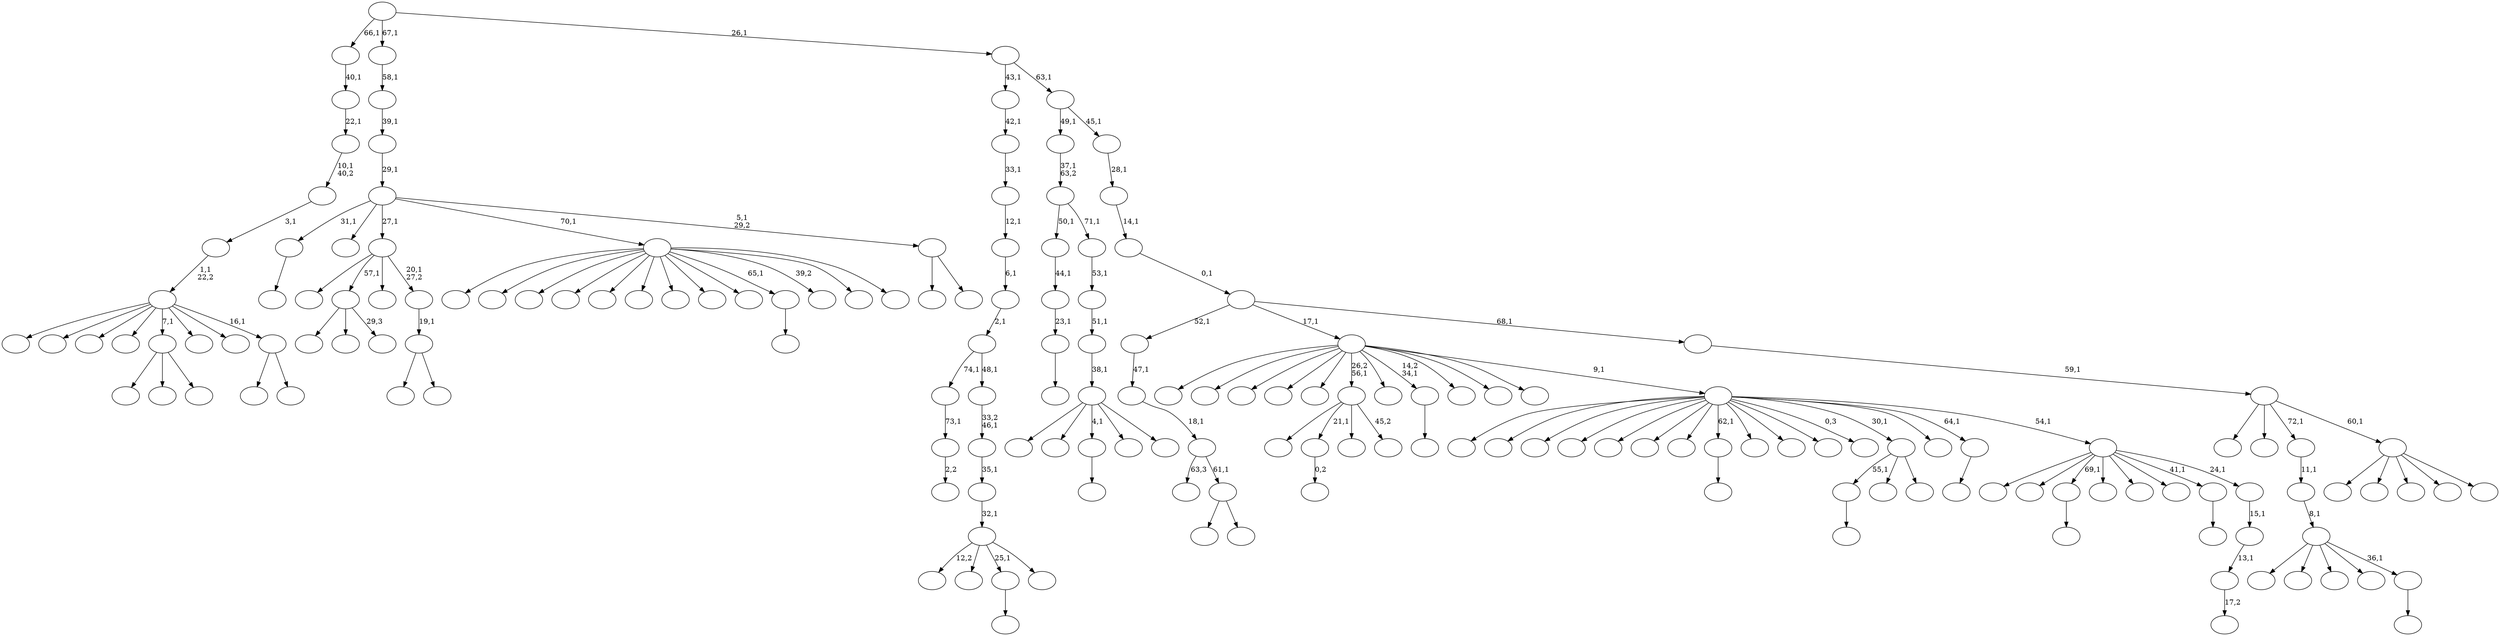 digraph T {
	175 [label=""]
	174 [label=""]
	173 [label=""]
	172 [label=""]
	171 [label=""]
	170 [label=""]
	169 [label=""]
	168 [label=""]
	167 [label=""]
	166 [label=""]
	165 [label=""]
	164 [label=""]
	163 [label=""]
	162 [label=""]
	161 [label=""]
	160 [label=""]
	159 [label=""]
	158 [label=""]
	157 [label=""]
	156 [label=""]
	155 [label=""]
	154 [label=""]
	153 [label=""]
	152 [label=""]
	151 [label=""]
	150 [label=""]
	149 [label=""]
	148 [label=""]
	147 [label=""]
	146 [label=""]
	145 [label=""]
	144 [label=""]
	143 [label=""]
	142 [label=""]
	141 [label=""]
	140 [label=""]
	139 [label=""]
	138 [label=""]
	137 [label=""]
	136 [label=""]
	135 [label=""]
	134 [label=""]
	133 [label=""]
	132 [label=""]
	131 [label=""]
	130 [label=""]
	129 [label=""]
	128 [label=""]
	127 [label=""]
	126 [label=""]
	125 [label=""]
	124 [label=""]
	123 [label=""]
	122 [label=""]
	121 [label=""]
	120 [label=""]
	119 [label=""]
	118 [label=""]
	117 [label=""]
	116 [label=""]
	115 [label=""]
	114 [label=""]
	113 [label=""]
	112 [label=""]
	111 [label=""]
	110 [label=""]
	109 [label=""]
	108 [label=""]
	107 [label=""]
	106 [label=""]
	105 [label=""]
	104 [label=""]
	103 [label=""]
	102 [label=""]
	101 [label=""]
	100 [label=""]
	99 [label=""]
	98 [label=""]
	97 [label=""]
	96 [label=""]
	95 [label=""]
	94 [label=""]
	93 [label=""]
	92 [label=""]
	91 [label=""]
	90 [label=""]
	89 [label=""]
	88 [label=""]
	87 [label=""]
	86 [label=""]
	85 [label=""]
	84 [label=""]
	83 [label=""]
	82 [label=""]
	81 [label=""]
	80 [label=""]
	79 [label=""]
	78 [label=""]
	77 [label=""]
	76 [label=""]
	75 [label=""]
	74 [label=""]
	73 [label=""]
	72 [label=""]
	71 [label=""]
	70 [label=""]
	69 [label=""]
	68 [label=""]
	67 [label=""]
	66 [label=""]
	65 [label=""]
	64 [label=""]
	63 [label=""]
	62 [label=""]
	61 [label=""]
	60 [label=""]
	59 [label=""]
	58 [label=""]
	57 [label=""]
	56 [label=""]
	55 [label=""]
	54 [label=""]
	53 [label=""]
	52 [label=""]
	51 [label=""]
	50 [label=""]
	49 [label=""]
	48 [label=""]
	47 [label=""]
	46 [label=""]
	45 [label=""]
	44 [label=""]
	43 [label=""]
	42 [label=""]
	41 [label=""]
	40 [label=""]
	39 [label=""]
	38 [label=""]
	37 [label=""]
	36 [label=""]
	35 [label=""]
	34 [label=""]
	33 [label=""]
	32 [label=""]
	31 [label=""]
	30 [label=""]
	29 [label=""]
	28 [label=""]
	27 [label=""]
	26 [label=""]
	25 [label=""]
	24 [label=""]
	23 [label=""]
	22 [label=""]
	21 [label=""]
	20 [label=""]
	19 [label=""]
	18 [label=""]
	17 [label=""]
	16 [label=""]
	15 [label=""]
	14 [label=""]
	13 [label=""]
	12 [label=""]
	11 [label=""]
	10 [label=""]
	9 [label=""]
	8 [label=""]
	7 [label=""]
	6 [label=""]
	5 [label=""]
	4 [label=""]
	3 [label=""]
	2 [label=""]
	1 [label=""]
	0 [label=""]
	171 -> 172 [label=""]
	163 -> 164 [label=""]
	159 -> 160 [label="0,2"]
	149 -> 150 [label=""]
	148 -> 149 [label="23,1"]
	147 -> 148 [label="44,1"]
	127 -> 128 [label=""]
	125 -> 126 [label=""]
	123 -> 124 [label=""]
	119 -> 120 [label=""]
	112 -> 113 [label="2,2"]
	111 -> 112 [label="73,1"]
	104 -> 173 [label=""]
	104 -> 151 [label=""]
	104 -> 105 [label=""]
	100 -> 152 [label=""]
	100 -> 138 [label=""]
	100 -> 101 [label="29,3"]
	98 -> 99 [label=""]
	96 -> 170 [label=""]
	96 -> 159 [label="21,1"]
	96 -> 157 [label=""]
	96 -> 97 [label="45,2"]
	86 -> 87 [label=""]
	84 -> 146 [label="12,2"]
	84 -> 144 [label=""]
	84 -> 125 [label="25,1"]
	84 -> 85 [label=""]
	83 -> 84 [label="32,1"]
	82 -> 83 [label="35,1"]
	81 -> 82 [label="33,2\n46,1"]
	80 -> 111 [label="74,1"]
	80 -> 81 [label="48,1"]
	79 -> 80 [label="2,1"]
	78 -> 79 [label="6,1"]
	77 -> 78 [label="12,1"]
	76 -> 77 [label="33,1"]
	75 -> 76 [label="42,1"]
	69 -> 110 [label=""]
	69 -> 70 [label=""]
	68 -> 69 [label="19,1"]
	67 -> 109 [label=""]
	67 -> 100 [label="57,1"]
	67 -> 88 [label=""]
	67 -> 68 [label="20,1\n27,2"]
	60 -> 143 [label=""]
	60 -> 61 [label=""]
	59 -> 72 [label="63,3"]
	59 -> 60 [label="61,1"]
	58 -> 59 [label="18,1"]
	57 -> 58 [label="47,1"]
	55 -> 168 [label=""]
	55 -> 154 [label=""]
	55 -> 139 [label=""]
	55 -> 136 [label=""]
	55 -> 131 [label=""]
	55 -> 122 [label=""]
	55 -> 117 [label=""]
	55 -> 106 [label=""]
	55 -> 103 [label=""]
	55 -> 98 [label="65,1"]
	55 -> 65 [label="39,2"]
	55 -> 62 [label=""]
	55 -> 56 [label=""]
	53 -> 171 [label="55,1"]
	53 -> 92 [label=""]
	53 -> 54 [label=""]
	50 -> 51 [label=""]
	49 -> 129 [label=""]
	49 -> 118 [label=""]
	49 -> 102 [label=""]
	49 -> 90 [label=""]
	49 -> 50 [label="36,1"]
	48 -> 49 [label="8,1"]
	47 -> 48 [label="11,1"]
	43 -> 44 [label=""]
	39 -> 40 [label=""]
	37 -> 38 [label="17,2"]
	36 -> 37 [label="13,1"]
	35 -> 36 [label="15,1"]
	34 -> 141 [label=""]
	34 -> 140 [label=""]
	34 -> 123 [label="69,1"]
	34 -> 91 [label=""]
	34 -> 66 [label=""]
	34 -> 42 [label=""]
	34 -> 39 [label="41,1"]
	34 -> 35 [label="24,1"]
	33 -> 166 [label=""]
	33 -> 165 [label=""]
	33 -> 162 [label=""]
	33 -> 155 [label=""]
	33 -> 142 [label=""]
	33 -> 135 [label=""]
	33 -> 132 [label=""]
	33 -> 127 [label="62,1"]
	33 -> 121 [label=""]
	33 -> 116 [label=""]
	33 -> 89 [label=""]
	33 -> 64 [label="0,3"]
	33 -> 53 [label="30,1"]
	33 -> 45 [label=""]
	33 -> 43 [label="64,1"]
	33 -> 34 [label="54,1"]
	32 -> 175 [label=""]
	32 -> 169 [label=""]
	32 -> 161 [label=""]
	32 -> 153 [label=""]
	32 -> 114 [label=""]
	32 -> 96 [label="26,2\n56,1"]
	32 -> 94 [label=""]
	32 -> 86 [label="14,2\n34,1"]
	32 -> 73 [label=""]
	32 -> 52 [label=""]
	32 -> 46 [label=""]
	32 -> 33 [label="9,1"]
	30 -> 145 [label=""]
	30 -> 130 [label=""]
	30 -> 119 [label="4,1"]
	30 -> 95 [label=""]
	30 -> 31 [label=""]
	29 -> 30 [label="38,1"]
	28 -> 29 [label="51,1"]
	27 -> 28 [label="53,1"]
	26 -> 147 [label="50,1"]
	26 -> 27 [label="71,1"]
	25 -> 26 [label="37,1\n63,2"]
	23 -> 108 [label=""]
	23 -> 24 [label=""]
	22 -> 158 [label=""]
	22 -> 156 [label=""]
	22 -> 133 [label=""]
	22 -> 107 [label=""]
	22 -> 104 [label="7,1"]
	22 -> 71 [label=""]
	22 -> 41 [label=""]
	22 -> 23 [label="16,1"]
	21 -> 22 [label="1,1\n22,2"]
	20 -> 21 [label="3,1"]
	19 -> 20 [label="10,1\n40,2"]
	18 -> 19 [label="22,1"]
	17 -> 18 [label="40,1"]
	15 -> 134 [label=""]
	15 -> 16 [label=""]
	14 -> 163 [label="31,1"]
	14 -> 115 [label=""]
	14 -> 67 [label="27,1"]
	14 -> 55 [label="70,1"]
	14 -> 15 [label="5,1\n29,2"]
	13 -> 14 [label="29,1"]
	12 -> 13 [label="39,1"]
	11 -> 12 [label="58,1"]
	9 -> 174 [label=""]
	9 -> 167 [label=""]
	9 -> 137 [label=""]
	9 -> 93 [label=""]
	9 -> 10 [label=""]
	8 -> 74 [label=""]
	8 -> 63 [label=""]
	8 -> 47 [label="72,1"]
	8 -> 9 [label="60,1"]
	7 -> 8 [label="59,1"]
	6 -> 57 [label="52,1"]
	6 -> 32 [label="17,1"]
	6 -> 7 [label="68,1"]
	5 -> 6 [label="0,1"]
	4 -> 5 [label="14,1"]
	3 -> 4 [label="28,1"]
	2 -> 25 [label="49,1"]
	2 -> 3 [label="45,1"]
	1 -> 75 [label="43,1"]
	1 -> 2 [label="63,1"]
	0 -> 17 [label="66,1"]
	0 -> 11 [label="67,1"]
	0 -> 1 [label="26,1"]
}

